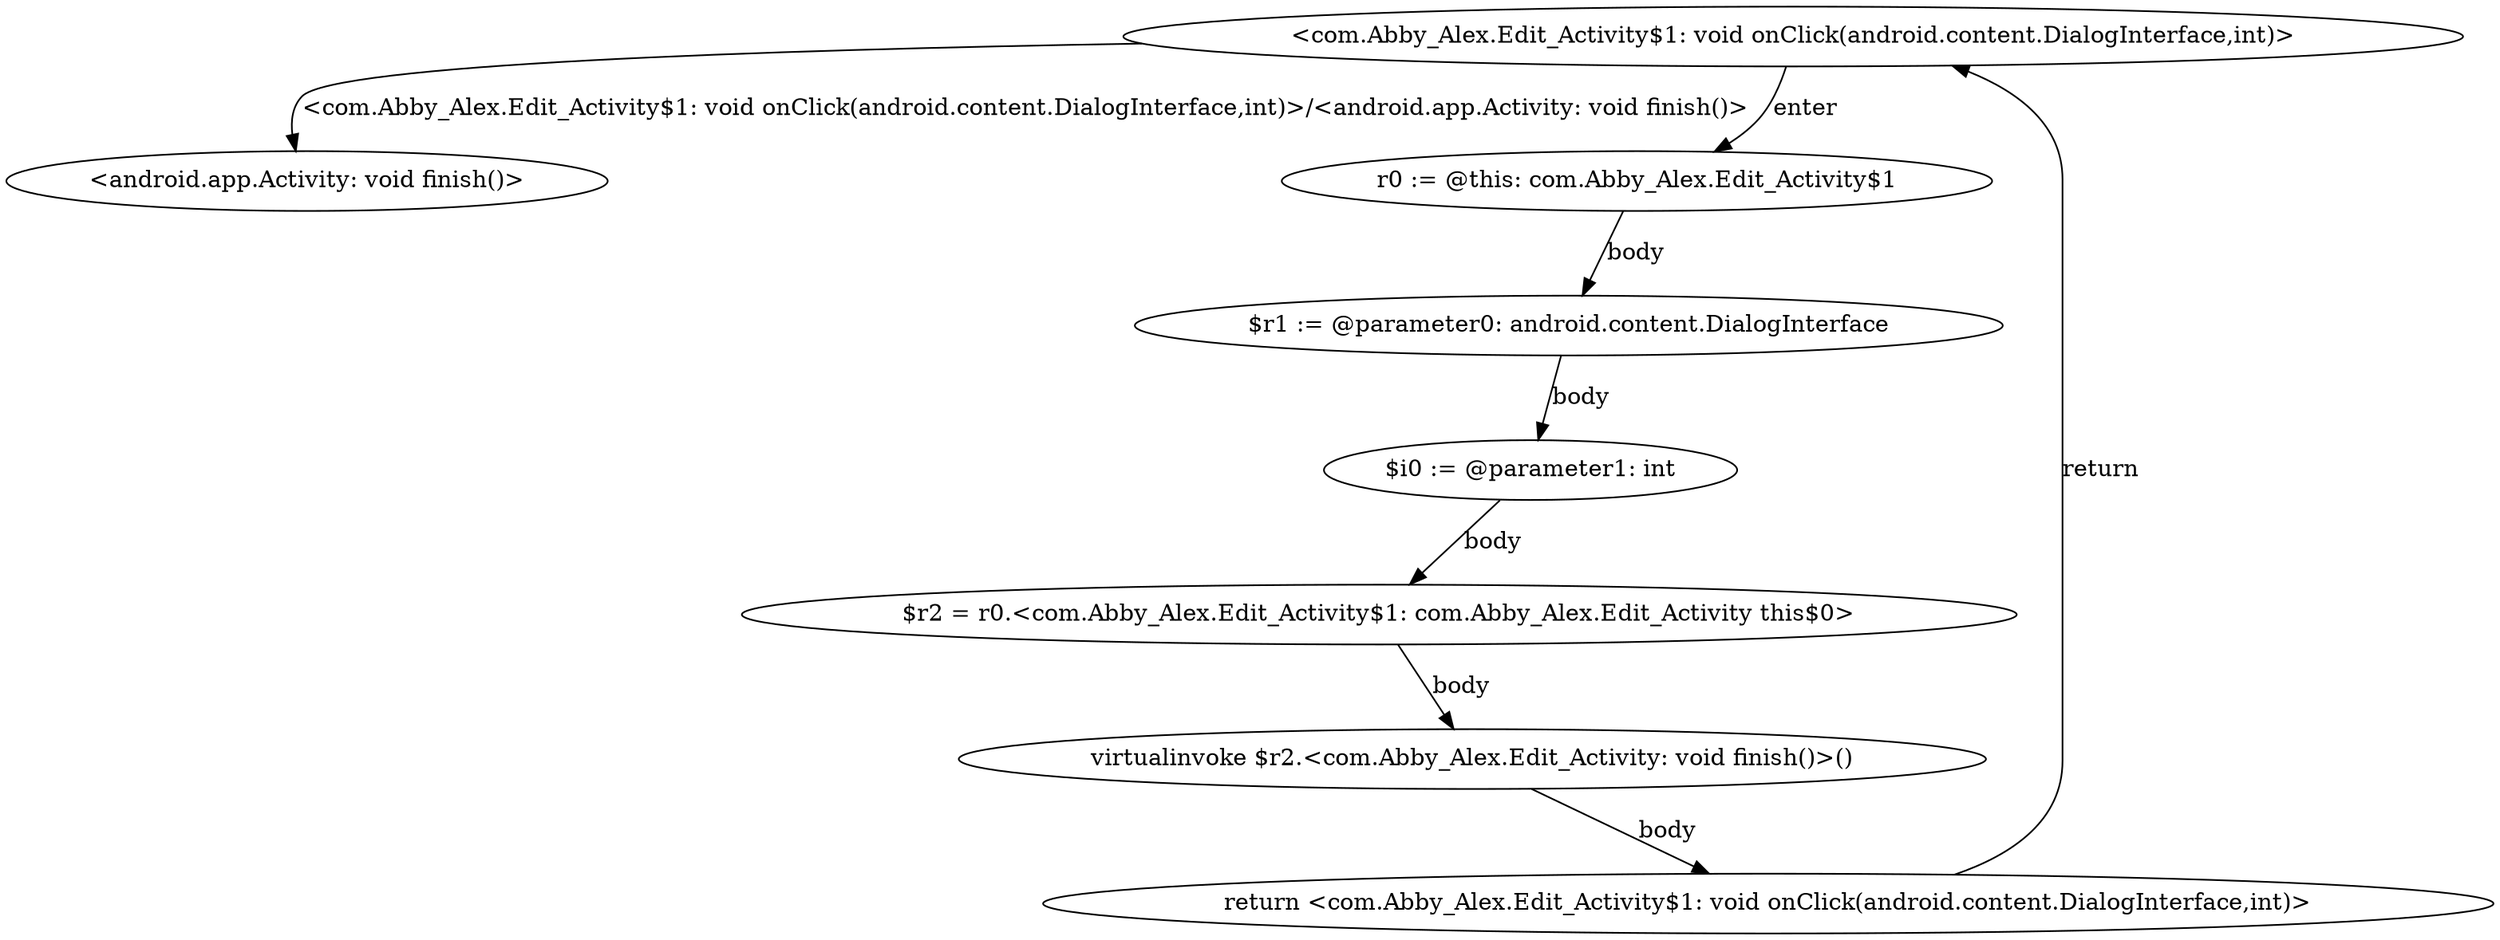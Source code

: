 digraph "<com.Abby_Alex.Edit_Activity$1: void onClick(android.content.DialogInterface,int)> -" {
    "<com.Abby_Alex.Edit_Activity$1: void onClick(android.content.DialogInterface,int)>";
    "<android.app.Activity: void finish()>";
    "<com.Abby_Alex.Edit_Activity$1: void onClick(android.content.DialogInterface,int)>"->"<android.app.Activity: void finish()>" [label="<com.Abby_Alex.Edit_Activity$1: void onClick(android.content.DialogInterface,int)>/<android.app.Activity: void finish()>",];
    "r0 := @this: com.Abby_Alex.Edit_Activity$1";
    "<com.Abby_Alex.Edit_Activity$1: void onClick(android.content.DialogInterface,int)>"->"r0 := @this: com.Abby_Alex.Edit_Activity$1" [label="enter",];
    "$r1 := @parameter0: android.content.DialogInterface";
    "r0 := @this: com.Abby_Alex.Edit_Activity$1"->"$r1 := @parameter0: android.content.DialogInterface" [label="body",];
    "$i0 := @parameter1: int";
    "$r1 := @parameter0: android.content.DialogInterface"->"$i0 := @parameter1: int" [label="body",];
    "$r2 = r0.<com.Abby_Alex.Edit_Activity$1: com.Abby_Alex.Edit_Activity this$0>";
    "$i0 := @parameter1: int"->"$r2 = r0.<com.Abby_Alex.Edit_Activity$1: com.Abby_Alex.Edit_Activity this$0>" [label="body",];
    "virtualinvoke $r2.<com.Abby_Alex.Edit_Activity: void finish()>()";
    "$r2 = r0.<com.Abby_Alex.Edit_Activity$1: com.Abby_Alex.Edit_Activity this$0>"->"virtualinvoke $r2.<com.Abby_Alex.Edit_Activity: void finish()>()" [label="body",];
    "return <com.Abby_Alex.Edit_Activity$1: void onClick(android.content.DialogInterface,int)>";
    "virtualinvoke $r2.<com.Abby_Alex.Edit_Activity: void finish()>()"->"return <com.Abby_Alex.Edit_Activity$1: void onClick(android.content.DialogInterface,int)>" [label="body",];
    "return <com.Abby_Alex.Edit_Activity$1: void onClick(android.content.DialogInterface,int)>"->"<com.Abby_Alex.Edit_Activity$1: void onClick(android.content.DialogInterface,int)>" [label="return",];
}
